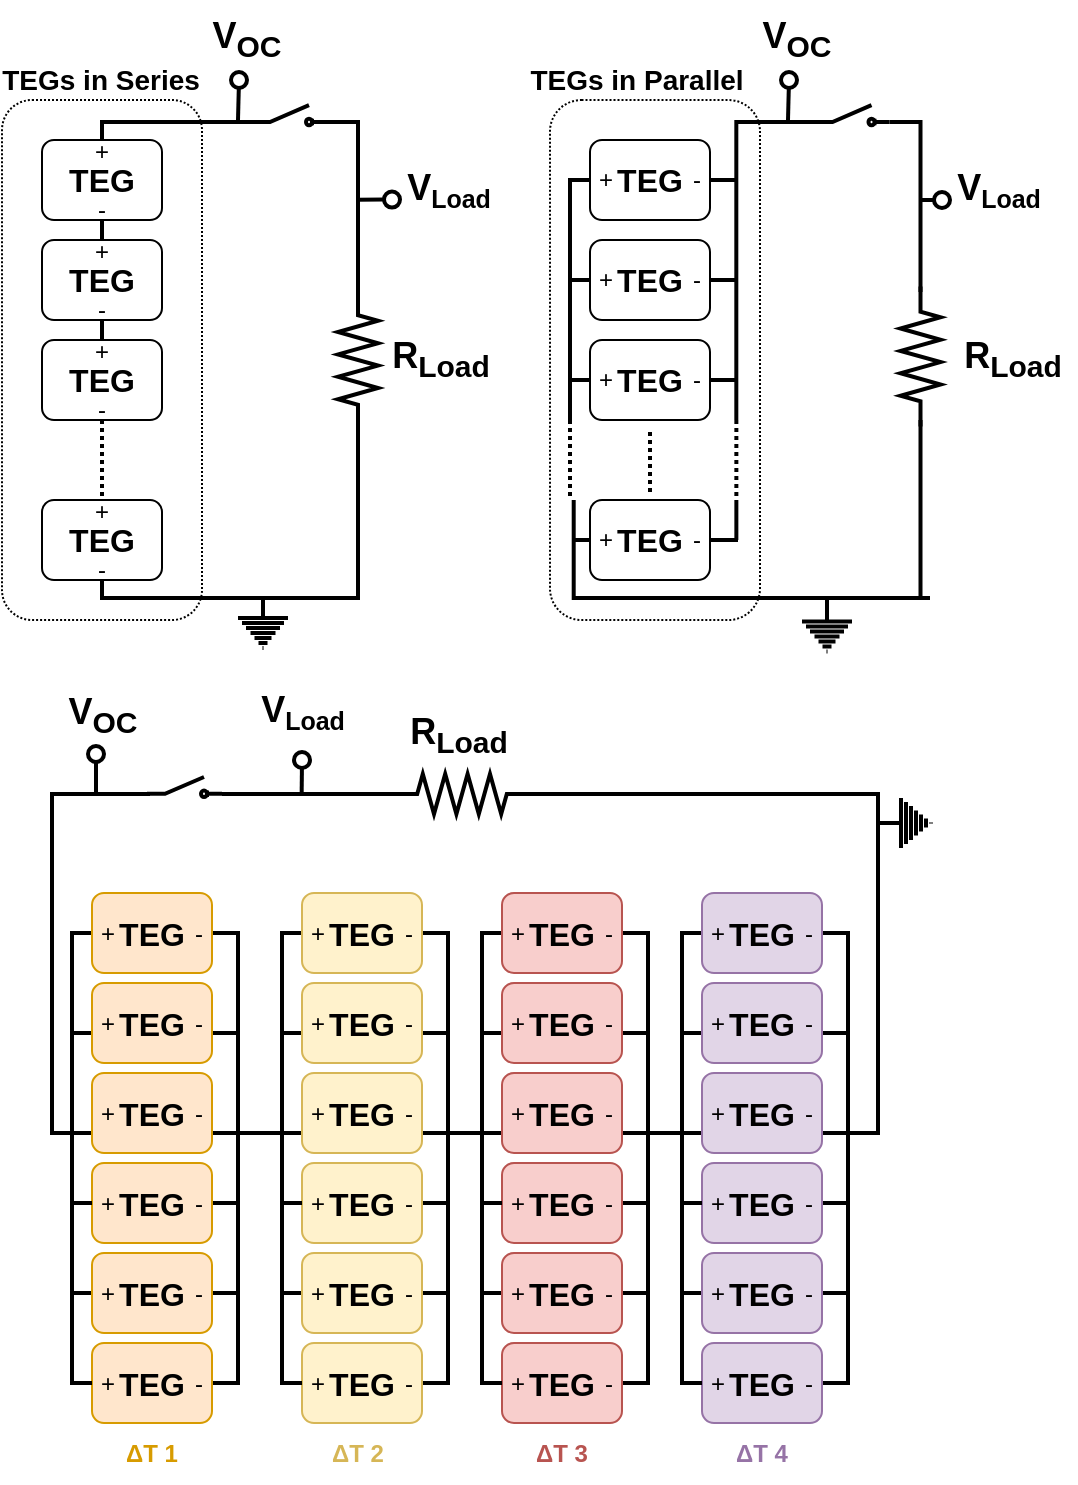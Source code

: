 <mxfile version="24.8.6">
  <diagram name="Página-1" id="CXSZ_4yX-iURxPMPHK5h">
    <mxGraphModel dx="819" dy="426" grid="1" gridSize="10" guides="1" tooltips="1" connect="1" arrows="1" fold="1" page="1" pageScale="1" pageWidth="827" pageHeight="1169" math="0" shadow="0">
      <root>
        <mxCell id="0" />
        <mxCell id="1" parent="0" />
        <mxCell id="irj82ddTTEciqD4pm7NS-3" value="" style="group" vertex="1" connectable="0" parent="1">
          <mxGeometry x="60" y="90" width="60" height="50" as="geometry" />
        </mxCell>
        <mxCell id="irj82ddTTEciqD4pm7NS-1" value="TEG" style="rounded=1;whiteSpace=wrap;html=1;fontStyle=1;fontSize=16;" vertex="1" parent="irj82ddTTEciqD4pm7NS-3">
          <mxGeometry width="60" height="40" as="geometry" />
        </mxCell>
        <mxCell id="irj82ddTTEciqD4pm7NS-2" value="+&lt;div&gt;&lt;br&gt;&lt;/div&gt;&lt;div&gt;-&lt;/div&gt;" style="text;html=1;align=center;verticalAlign=middle;whiteSpace=wrap;rounded=0;" vertex="1" parent="irj82ddTTEciqD4pm7NS-3">
          <mxGeometry y="5" width="60" height="30" as="geometry" />
        </mxCell>
        <mxCell id="irj82ddTTEciqD4pm7NS-16" value="" style="line;strokeWidth=2;direction=south;html=1;" vertex="1" parent="irj82ddTTEciqD4pm7NS-3">
          <mxGeometry x="25" y="40" width="10" height="10" as="geometry" />
        </mxCell>
        <mxCell id="irj82ddTTEciqD4pm7NS-4" value="" style="group" vertex="1" connectable="0" parent="1">
          <mxGeometry x="60" y="140" width="60" height="40" as="geometry" />
        </mxCell>
        <mxCell id="irj82ddTTEciqD4pm7NS-5" value="TEG" style="rounded=1;whiteSpace=wrap;html=1;fontStyle=1;fontSize=16;" vertex="1" parent="irj82ddTTEciqD4pm7NS-4">
          <mxGeometry width="60" height="40" as="geometry" />
        </mxCell>
        <mxCell id="irj82ddTTEciqD4pm7NS-6" value="+&lt;div&gt;&lt;br&gt;&lt;/div&gt;&lt;div&gt;-&lt;/div&gt;" style="text;html=1;align=center;verticalAlign=middle;whiteSpace=wrap;rounded=0;" vertex="1" parent="irj82ddTTEciqD4pm7NS-4">
          <mxGeometry y="5" width="60" height="30" as="geometry" />
        </mxCell>
        <mxCell id="irj82ddTTEciqD4pm7NS-7" value="" style="group" vertex="1" connectable="0" parent="1">
          <mxGeometry x="60" y="190" width="60" height="40" as="geometry" />
        </mxCell>
        <mxCell id="irj82ddTTEciqD4pm7NS-8" value="TEG" style="rounded=1;whiteSpace=wrap;html=1;fontStyle=1;fontSize=16;" vertex="1" parent="irj82ddTTEciqD4pm7NS-7">
          <mxGeometry width="60" height="40" as="geometry" />
        </mxCell>
        <mxCell id="irj82ddTTEciqD4pm7NS-9" value="+&lt;div&gt;&lt;br&gt;&lt;/div&gt;&lt;div&gt;-&lt;/div&gt;" style="text;html=1;align=center;verticalAlign=middle;whiteSpace=wrap;rounded=0;" vertex="1" parent="irj82ddTTEciqD4pm7NS-7">
          <mxGeometry y="5" width="60" height="30" as="geometry" />
        </mxCell>
        <mxCell id="irj82ddTTEciqD4pm7NS-20" value="" style="rounded=1;whiteSpace=wrap;html=1;dashed=1;dashPattern=1 1;fillColor=none;" vertex="1" parent="1">
          <mxGeometry x="40" y="70" width="100" height="260" as="geometry" />
        </mxCell>
        <mxCell id="irj82ddTTEciqD4pm7NS-10" value="" style="line;strokeWidth=2;direction=south;html=1;dashed=1;dashPattern=1 1;" vertex="1" parent="1">
          <mxGeometry x="85" y="230" width="10" height="40" as="geometry" />
        </mxCell>
        <mxCell id="irj82ddTTEciqD4pm7NS-11" value="" style="group" vertex="1" connectable="0" parent="1">
          <mxGeometry x="60" y="270" width="60" height="40" as="geometry" />
        </mxCell>
        <mxCell id="irj82ddTTEciqD4pm7NS-12" value="TEG" style="rounded=1;whiteSpace=wrap;html=1;fontStyle=1;fontSize=16;" vertex="1" parent="irj82ddTTEciqD4pm7NS-11">
          <mxGeometry width="60" height="40" as="geometry" />
        </mxCell>
        <mxCell id="irj82ddTTEciqD4pm7NS-13" value="+&lt;div&gt;&lt;br&gt;&lt;/div&gt;&lt;div&gt;-&lt;/div&gt;" style="text;html=1;align=center;verticalAlign=middle;whiteSpace=wrap;rounded=0;" vertex="1" parent="irj82ddTTEciqD4pm7NS-11">
          <mxGeometry y="5" width="60" height="30" as="geometry" />
        </mxCell>
        <mxCell id="irj82ddTTEciqD4pm7NS-14" value="" style="line;strokeWidth=2;direction=south;html=1;" vertex="1" parent="1">
          <mxGeometry x="85" y="310" width="10" height="10" as="geometry" />
        </mxCell>
        <mxCell id="irj82ddTTEciqD4pm7NS-15" value="" style="line;strokeWidth=2;direction=south;html=1;" vertex="1" parent="1">
          <mxGeometry x="85" y="80" width="10" height="10" as="geometry" />
        </mxCell>
        <mxCell id="irj82ddTTEciqD4pm7NS-17" value="" style="line;strokeWidth=2;direction=south;html=1;" vertex="1" parent="1">
          <mxGeometry x="85" y="180" width="10" height="10" as="geometry" />
        </mxCell>
        <mxCell id="irj82ddTTEciqD4pm7NS-18" value="" style="line;strokeWidth=2;html=1;" vertex="1" parent="1">
          <mxGeometry x="90" y="314" width="129" height="10" as="geometry" />
        </mxCell>
        <mxCell id="irj82ddTTEciqD4pm7NS-19" value="" style="line;strokeWidth=2;html=1;" vertex="1" parent="1">
          <mxGeometry x="90" y="76" width="80" height="10" as="geometry" />
        </mxCell>
        <mxCell id="irj82ddTTEciqD4pm7NS-217" value="" style="line;strokeWidth=2;html=1;" vertex="1" parent="1">
          <mxGeometry x="156" y="581.5" width="24" height="10" as="geometry" />
        </mxCell>
        <mxCell id="irj82ddTTEciqD4pm7NS-218" value="" style="line;strokeWidth=2;html=1;" vertex="1" parent="1">
          <mxGeometry x="256" y="581.5" width="24" height="10" as="geometry" />
        </mxCell>
        <mxCell id="irj82ddTTEciqD4pm7NS-221" value="" style="line;strokeWidth=2;direction=south;html=1;" vertex="1" parent="1">
          <mxGeometry x="60" y="417" width="10" height="170" as="geometry" />
        </mxCell>
        <mxCell id="irj82ddTTEciqD4pm7NS-222" value="" style="line;strokeWidth=2;direction=south;html=1;" vertex="1" parent="1">
          <mxGeometry x="473" y="416" width="10" height="170" as="geometry" />
        </mxCell>
        <mxCell id="irj82ddTTEciqD4pm7NS-224" value="" style="line;strokeWidth=2;html=1;" vertex="1" parent="1">
          <mxGeometry x="64" y="581.5" width="18" height="10" as="geometry" />
        </mxCell>
        <mxCell id="irj82ddTTEciqD4pm7NS-81" value="" style="line;strokeWidth=2;direction=south;html=1;" vertex="1" parent="1">
          <mxGeometry x="70" y="486.5" width="10" height="225" as="geometry" />
        </mxCell>
        <mxCell id="irj82ddTTEciqD4pm7NS-86" value="" style="line;strokeWidth=2;html=1;" vertex="1" parent="1">
          <mxGeometry x="145" y="581.5" width="14" height="10" as="geometry" />
        </mxCell>
        <mxCell id="irj82ddTTEciqD4pm7NS-87" value="" style="line;strokeWidth=2;html=1;" vertex="1" parent="1">
          <mxGeometry x="145" y="481.5" width="14" height="10" as="geometry" />
        </mxCell>
        <mxCell id="irj82ddTTEciqD4pm7NS-88" value="" style="line;strokeWidth=2;html=1;" vertex="1" parent="1">
          <mxGeometry x="145" y="531.5" width="14" height="10" as="geometry" />
        </mxCell>
        <mxCell id="irj82ddTTEciqD4pm7NS-89" value="" style="line;strokeWidth=2;html=1;" vertex="1" parent="1">
          <mxGeometry x="74" y="481.5" width="11" height="10" as="geometry" />
        </mxCell>
        <mxCell id="irj82ddTTEciqD4pm7NS-90" value="" style="line;strokeWidth=2;html=1;" vertex="1" parent="1">
          <mxGeometry x="74" y="531.5" width="11" height="10" as="geometry" />
        </mxCell>
        <mxCell id="irj82ddTTEciqD4pm7NS-91" value="" style="line;strokeWidth=2;html=1;" vertex="1" parent="1">
          <mxGeometry x="74" y="581.5" width="11" height="10" as="geometry" />
        </mxCell>
        <mxCell id="irj82ddTTEciqD4pm7NS-97" value="" style="line;strokeWidth=2;html=1;" vertex="1" parent="1">
          <mxGeometry x="145" y="616.5" width="14" height="10" as="geometry" />
        </mxCell>
        <mxCell id="irj82ddTTEciqD4pm7NS-103" value="" style="line;strokeWidth=2;html=1;" vertex="1" parent="1">
          <mxGeometry x="145" y="661.5" width="14" height="10" as="geometry" />
        </mxCell>
        <mxCell id="irj82ddTTEciqD4pm7NS-104" value="" style="line;strokeWidth=2;html=1;" vertex="1" parent="1">
          <mxGeometry x="74" y="661.5" width="11" height="10" as="geometry" />
        </mxCell>
        <mxCell id="irj82ddTTEciqD4pm7NS-108" value="" style="line;strokeWidth=2;html=1;" vertex="1" parent="1">
          <mxGeometry x="145" y="706.5" width="14" height="10" as="geometry" />
        </mxCell>
        <mxCell id="irj82ddTTEciqD4pm7NS-110" value="" style="line;strokeWidth=2;direction=south;html=1;" vertex="1" parent="1">
          <mxGeometry x="153" y="486.5" width="10" height="225" as="geometry" />
        </mxCell>
        <mxCell id="irj82ddTTEciqD4pm7NS-79" value="TEG" style="rounded=1;whiteSpace=wrap;html=1;fontStyle=1;fontSize=16;fillColor=#ffe6cc;strokeColor=#d79b00;" vertex="1" parent="1">
          <mxGeometry x="85" y="466.5" width="60" height="40" as="geometry" />
        </mxCell>
        <mxCell id="irj82ddTTEciqD4pm7NS-80" value="+&amp;nbsp; &amp;nbsp; &amp;nbsp; &amp;nbsp; &amp;nbsp; &amp;nbsp; -" style="text;html=1;align=center;verticalAlign=middle;whiteSpace=wrap;rounded=0;fillColor=none;strokeColor=none;" vertex="1" parent="1">
          <mxGeometry x="85" y="471.5" width="60" height="30" as="geometry" />
        </mxCell>
        <mxCell id="irj82ddTTEciqD4pm7NS-64" value="TEG" style="rounded=1;whiteSpace=wrap;html=1;fontStyle=1;fontSize=16;fillColor=#ffe6cc;strokeColor=#d79b00;" vertex="1" parent="1">
          <mxGeometry x="85" y="511.5" width="60" height="40" as="geometry" />
        </mxCell>
        <mxCell id="irj82ddTTEciqD4pm7NS-65" value="+&amp;nbsp; &amp;nbsp; &amp;nbsp; &amp;nbsp; &amp;nbsp; &amp;nbsp; -" style="text;html=1;align=center;verticalAlign=middle;whiteSpace=wrap;rounded=0;fillColor=none;strokeColor=none;" vertex="1" parent="1">
          <mxGeometry x="85" y="516.5" width="60" height="30" as="geometry" />
        </mxCell>
        <mxCell id="irj82ddTTEciqD4pm7NS-67" value="TEG" style="rounded=1;whiteSpace=wrap;html=1;fontStyle=1;fontSize=16;fillColor=#ffe6cc;strokeColor=#d79b00;" vertex="1" parent="1">
          <mxGeometry x="85" y="556.5" width="60" height="40" as="geometry" />
        </mxCell>
        <mxCell id="irj82ddTTEciqD4pm7NS-68" value="+&amp;nbsp; &amp;nbsp; &amp;nbsp; &amp;nbsp; &amp;nbsp; &amp;nbsp; -" style="text;html=1;align=center;verticalAlign=middle;whiteSpace=wrap;rounded=0;fillColor=none;strokeColor=none;" vertex="1" parent="1">
          <mxGeometry x="85" y="561.5" width="60" height="30" as="geometry" />
        </mxCell>
        <mxCell id="irj82ddTTEciqD4pm7NS-106" value="TEG" style="rounded=1;whiteSpace=wrap;html=1;fontStyle=1;fontSize=16;fillColor=#ffe6cc;strokeColor=#d79b00;" vertex="1" parent="1">
          <mxGeometry x="85" y="646.5" width="60" height="40" as="geometry" />
        </mxCell>
        <mxCell id="irj82ddTTEciqD4pm7NS-107" value="+&amp;nbsp; &amp;nbsp; &amp;nbsp; &amp;nbsp; &amp;nbsp; &amp;nbsp; -" style="text;html=1;align=center;verticalAlign=middle;whiteSpace=wrap;rounded=0;fillColor=none;strokeColor=none;" vertex="1" parent="1">
          <mxGeometry x="85" y="651.5" width="60" height="30" as="geometry" />
        </mxCell>
        <mxCell id="irj82ddTTEciqD4pm7NS-99" value="" style="group;fillColor=none;strokeColor=none;container=0;" vertex="1" connectable="0" parent="1">
          <mxGeometry x="85" y="691.5" width="60" height="40" as="geometry" />
        </mxCell>
        <mxCell id="irj82ddTTEciqD4pm7NS-71" value="TEG" style="rounded=1;whiteSpace=wrap;html=1;fontStyle=1;fontSize=16;fillColor=#ffe6cc;strokeColor=#d79b00;" vertex="1" parent="1">
          <mxGeometry x="85" y="601.5" width="60" height="40" as="geometry" />
        </mxCell>
        <mxCell id="irj82ddTTEciqD4pm7NS-72" value="+&amp;nbsp; &amp;nbsp; &amp;nbsp; &amp;nbsp; &amp;nbsp; &amp;nbsp; -" style="text;html=1;align=center;verticalAlign=middle;whiteSpace=wrap;rounded=0;fillColor=none;strokeColor=none;" vertex="1" parent="1">
          <mxGeometry x="85" y="606.5" width="60" height="30" as="geometry" />
        </mxCell>
        <mxCell id="irj82ddTTEciqD4pm7NS-96" value="" style="line;strokeWidth=2;html=1;" vertex="1" parent="1">
          <mxGeometry x="74" y="616.5" width="11" height="10" as="geometry" />
        </mxCell>
        <mxCell id="irj82ddTTEciqD4pm7NS-100" value="TEG" style="rounded=1;whiteSpace=wrap;html=1;fontStyle=1;fontSize=16;fillColor=#ffe6cc;strokeColor=#d79b00;" vertex="1" parent="1">
          <mxGeometry x="85" y="691.5" width="60" height="40" as="geometry" />
        </mxCell>
        <mxCell id="irj82ddTTEciqD4pm7NS-101" value="+&amp;nbsp; &amp;nbsp; &amp;nbsp; &amp;nbsp; &amp;nbsp; &amp;nbsp; -" style="text;html=1;align=center;verticalAlign=middle;whiteSpace=wrap;rounded=0;fillColor=none;strokeColor=none;" vertex="1" parent="1">
          <mxGeometry x="85" y="696.5" width="60" height="30" as="geometry" />
        </mxCell>
        <mxCell id="irj82ddTTEciqD4pm7NS-102" value="" style="line;strokeWidth=2;html=1;" vertex="1" parent="1">
          <mxGeometry x="74" y="706.5" width="11" height="10" as="geometry" />
        </mxCell>
        <mxCell id="irj82ddTTEciqD4pm7NS-121" value="" style="line;strokeWidth=2;direction=south;html=1;container=0;" vertex="1" parent="1">
          <mxGeometry x="175" y="486.5" width="10" height="225" as="geometry" />
        </mxCell>
        <mxCell id="irj82ddTTEciqD4pm7NS-122" value="" style="line;strokeWidth=2;html=1;container=0;" vertex="1" parent="1">
          <mxGeometry x="250" y="581.5" width="14" height="10" as="geometry" />
        </mxCell>
        <mxCell id="irj82ddTTEciqD4pm7NS-123" value="" style="line;strokeWidth=2;html=1;container=0;" vertex="1" parent="1">
          <mxGeometry x="250" y="481.5" width="14" height="10" as="geometry" />
        </mxCell>
        <mxCell id="irj82ddTTEciqD4pm7NS-124" value="" style="line;strokeWidth=2;html=1;container=0;" vertex="1" parent="1">
          <mxGeometry x="250" y="531.5" width="14" height="10" as="geometry" />
        </mxCell>
        <mxCell id="irj82ddTTEciqD4pm7NS-125" value="" style="line;strokeWidth=2;html=1;container=0;" vertex="1" parent="1">
          <mxGeometry x="179" y="481.5" width="11" height="10" as="geometry" />
        </mxCell>
        <mxCell id="irj82ddTTEciqD4pm7NS-126" value="" style="line;strokeWidth=2;html=1;container=0;" vertex="1" parent="1">
          <mxGeometry x="179" y="531.5" width="11" height="10" as="geometry" />
        </mxCell>
        <mxCell id="irj82ddTTEciqD4pm7NS-127" value="" style="line;strokeWidth=2;html=1;container=0;" vertex="1" parent="1">
          <mxGeometry x="179" y="581.5" width="11" height="10" as="geometry" />
        </mxCell>
        <mxCell id="irj82ddTTEciqD4pm7NS-134" value="" style="line;strokeWidth=2;html=1;container=0;" vertex="1" parent="1">
          <mxGeometry x="250" y="616.5" width="14" height="10" as="geometry" />
        </mxCell>
        <mxCell id="irj82ddTTEciqD4pm7NS-140" value="" style="line;strokeWidth=2;html=1;container=0;" vertex="1" parent="1">
          <mxGeometry x="250" y="661.5" width="14" height="10" as="geometry" />
        </mxCell>
        <mxCell id="irj82ddTTEciqD4pm7NS-141" value="" style="line;strokeWidth=2;html=1;container=0;" vertex="1" parent="1">
          <mxGeometry x="179" y="661.5" width="11" height="10" as="geometry" />
        </mxCell>
        <mxCell id="irj82ddTTEciqD4pm7NS-145" value="" style="line;strokeWidth=2;html=1;container=0;" vertex="1" parent="1">
          <mxGeometry x="250" y="706.5" width="14" height="10" as="geometry" />
        </mxCell>
        <mxCell id="irj82ddTTEciqD4pm7NS-146" value="" style="line;strokeWidth=2;direction=south;html=1;container=0;" vertex="1" parent="1">
          <mxGeometry x="258" y="486.5" width="10" height="225" as="geometry" />
        </mxCell>
        <mxCell id="irj82ddTTEciqD4pm7NS-114" value="TEG" style="rounded=1;whiteSpace=wrap;html=1;fontStyle=1;fontSize=16;container=0;fillColor=#fff2cc;strokeColor=#d6b656;" vertex="1" parent="1">
          <mxGeometry x="190" y="511.5" width="60" height="40" as="geometry" />
        </mxCell>
        <mxCell id="irj82ddTTEciqD4pm7NS-115" value="+&amp;nbsp; &amp;nbsp; &amp;nbsp; &amp;nbsp; &amp;nbsp; &amp;nbsp; -" style="text;html=1;align=center;verticalAlign=middle;whiteSpace=wrap;rounded=0;container=0;fillColor=none;strokeColor=none;" vertex="1" parent="1">
          <mxGeometry x="190" y="516.5" width="60" height="30" as="geometry" />
        </mxCell>
        <mxCell id="irj82ddTTEciqD4pm7NS-118" value="TEG" style="rounded=1;whiteSpace=wrap;html=1;fontStyle=1;fontSize=16;container=0;fillColor=#fff2cc;strokeColor=#d6b656;" vertex="1" parent="1">
          <mxGeometry x="190" y="601.5" width="60" height="40" as="geometry" />
        </mxCell>
        <mxCell id="irj82ddTTEciqD4pm7NS-119" value="+&amp;nbsp; &amp;nbsp; &amp;nbsp; &amp;nbsp; &amp;nbsp; &amp;nbsp; -" style="text;html=1;align=center;verticalAlign=middle;whiteSpace=wrap;rounded=0;container=0;fillColor=none;strokeColor=none;" vertex="1" parent="1">
          <mxGeometry x="190" y="606.5" width="60" height="30" as="geometry" />
        </mxCell>
        <mxCell id="irj82ddTTEciqD4pm7NS-120" value="" style="line;strokeWidth=2;html=1;container=0;" vertex="1" parent="1">
          <mxGeometry x="179" y="616.5" width="11" height="10" as="geometry" />
        </mxCell>
        <mxCell id="irj82ddTTEciqD4pm7NS-129" value="TEG" style="rounded=1;whiteSpace=wrap;html=1;fontStyle=1;fontSize=16;container=0;fillColor=#fff2cc;strokeColor=#d6b656;" vertex="1" parent="1">
          <mxGeometry x="190" y="556.5" width="60" height="40" as="geometry" />
        </mxCell>
        <mxCell id="irj82ddTTEciqD4pm7NS-130" value="+&amp;nbsp; &amp;nbsp; &amp;nbsp; &amp;nbsp; &amp;nbsp; &amp;nbsp; -" style="text;html=1;align=center;verticalAlign=middle;whiteSpace=wrap;rounded=0;container=0;fillColor=none;strokeColor=none;" vertex="1" parent="1">
          <mxGeometry x="190" y="561.5" width="60" height="30" as="geometry" />
        </mxCell>
        <mxCell id="irj82ddTTEciqD4pm7NS-132" value="TEG" style="rounded=1;whiteSpace=wrap;html=1;fontStyle=1;fontSize=16;container=0;fillColor=#fff2cc;strokeColor=#d6b656;" vertex="1" parent="1">
          <mxGeometry x="190" y="466.5" width="60" height="40" as="geometry" />
        </mxCell>
        <mxCell id="irj82ddTTEciqD4pm7NS-133" value="+&amp;nbsp; &amp;nbsp; &amp;nbsp; &amp;nbsp; &amp;nbsp; &amp;nbsp; -" style="text;html=1;align=center;verticalAlign=middle;whiteSpace=wrap;rounded=0;container=0;fillColor=none;strokeColor=none;" vertex="1" parent="1">
          <mxGeometry x="190" y="471.5" width="60" height="30" as="geometry" />
        </mxCell>
        <mxCell id="irj82ddTTEciqD4pm7NS-137" value="TEG" style="rounded=1;whiteSpace=wrap;html=1;fontStyle=1;fontSize=16;container=0;fillColor=#fff2cc;strokeColor=#d6b656;" vertex="1" parent="1">
          <mxGeometry x="190" y="691.5" width="60" height="40" as="geometry" />
        </mxCell>
        <mxCell id="irj82ddTTEciqD4pm7NS-138" value="+&amp;nbsp; &amp;nbsp; &amp;nbsp; &amp;nbsp; &amp;nbsp; &amp;nbsp; -" style="text;html=1;align=center;verticalAlign=middle;whiteSpace=wrap;rounded=0;container=0;fillColor=none;strokeColor=none;" vertex="1" parent="1">
          <mxGeometry x="190" y="696.5" width="60" height="30" as="geometry" />
        </mxCell>
        <mxCell id="irj82ddTTEciqD4pm7NS-139" value="" style="line;strokeWidth=2;html=1;container=0;" vertex="1" parent="1">
          <mxGeometry x="179" y="706.5" width="11" height="10" as="geometry" />
        </mxCell>
        <mxCell id="irj82ddTTEciqD4pm7NS-143" value="TEG" style="rounded=1;whiteSpace=wrap;html=1;fontStyle=1;fontSize=16;container=0;fillColor=#fff2cc;strokeColor=#d6b656;" vertex="1" parent="1">
          <mxGeometry x="190" y="646.5" width="60" height="40" as="geometry" />
        </mxCell>
        <mxCell id="irj82ddTTEciqD4pm7NS-144" value="+&amp;nbsp; &amp;nbsp; &amp;nbsp; &amp;nbsp; &amp;nbsp; &amp;nbsp; -" style="text;html=1;align=center;verticalAlign=middle;whiteSpace=wrap;rounded=0;container=0;fillColor=none;strokeColor=none;" vertex="1" parent="1">
          <mxGeometry x="190" y="651.5" width="60" height="30" as="geometry" />
        </mxCell>
        <mxCell id="irj82ddTTEciqD4pm7NS-156" value="" style="line;strokeWidth=2;direction=south;html=1;container=0;" vertex="1" parent="1">
          <mxGeometry x="275" y="486.5" width="10" height="225" as="geometry" />
        </mxCell>
        <mxCell id="irj82ddTTEciqD4pm7NS-157" value="" style="line;strokeWidth=2;html=1;container=0;" vertex="1" parent="1">
          <mxGeometry x="350" y="581.5" width="14" height="10" as="geometry" />
        </mxCell>
        <mxCell id="irj82ddTTEciqD4pm7NS-158" value="" style="line;strokeWidth=2;html=1;container=0;" vertex="1" parent="1">
          <mxGeometry x="350" y="481.5" width="14" height="10" as="geometry" />
        </mxCell>
        <mxCell id="irj82ddTTEciqD4pm7NS-159" value="" style="line;strokeWidth=2;html=1;container=0;" vertex="1" parent="1">
          <mxGeometry x="350" y="531.5" width="14" height="10" as="geometry" />
        </mxCell>
        <mxCell id="irj82ddTTEciqD4pm7NS-160" value="" style="line;strokeWidth=2;html=1;container=0;" vertex="1" parent="1">
          <mxGeometry x="279" y="481.5" width="11" height="10" as="geometry" />
        </mxCell>
        <mxCell id="irj82ddTTEciqD4pm7NS-161" value="" style="line;strokeWidth=2;html=1;container=0;" vertex="1" parent="1">
          <mxGeometry x="279" y="531.5" width="11" height="10" as="geometry" />
        </mxCell>
        <mxCell id="irj82ddTTEciqD4pm7NS-162" value="" style="line;strokeWidth=2;html=1;container=0;" vertex="1" parent="1">
          <mxGeometry x="279" y="581.5" width="11" height="10" as="geometry" />
        </mxCell>
        <mxCell id="irj82ddTTEciqD4pm7NS-169" value="" style="line;strokeWidth=2;html=1;container=0;" vertex="1" parent="1">
          <mxGeometry x="350" y="616.5" width="14" height="10" as="geometry" />
        </mxCell>
        <mxCell id="irj82ddTTEciqD4pm7NS-175" value="" style="line;strokeWidth=2;html=1;container=0;" vertex="1" parent="1">
          <mxGeometry x="350" y="661.5" width="14" height="10" as="geometry" />
        </mxCell>
        <mxCell id="irj82ddTTEciqD4pm7NS-176" value="" style="line;strokeWidth=2;html=1;container=0;" vertex="1" parent="1">
          <mxGeometry x="279" y="661.5" width="11" height="10" as="geometry" />
        </mxCell>
        <mxCell id="irj82ddTTEciqD4pm7NS-180" value="" style="line;strokeWidth=2;html=1;container=0;" vertex="1" parent="1">
          <mxGeometry x="350" y="706.5" width="14" height="10" as="geometry" />
        </mxCell>
        <mxCell id="irj82ddTTEciqD4pm7NS-181" value="" style="line;strokeWidth=2;direction=south;html=1;container=0;" vertex="1" parent="1">
          <mxGeometry x="358" y="486.5" width="10" height="225" as="geometry" />
        </mxCell>
        <mxCell id="irj82ddTTEciqD4pm7NS-149" value="TEG" style="rounded=1;whiteSpace=wrap;html=1;fontStyle=1;fontSize=16;container=0;fillColor=#f8cecc;strokeColor=#b85450;" vertex="1" parent="1">
          <mxGeometry x="290" y="511.5" width="60" height="40" as="geometry" />
        </mxCell>
        <mxCell id="irj82ddTTEciqD4pm7NS-150" value="+&amp;nbsp; &amp;nbsp; &amp;nbsp; &amp;nbsp; &amp;nbsp; &amp;nbsp; -" style="text;html=1;align=center;verticalAlign=middle;whiteSpace=wrap;rounded=0;container=0;fillColor=none;strokeColor=none;" vertex="1" parent="1">
          <mxGeometry x="290" y="516.5" width="60" height="30" as="geometry" />
        </mxCell>
        <mxCell id="irj82ddTTEciqD4pm7NS-153" value="TEG" style="rounded=1;whiteSpace=wrap;html=1;fontStyle=1;fontSize=16;container=0;fillColor=#f8cecc;strokeColor=#b85450;" vertex="1" parent="1">
          <mxGeometry x="290" y="601.5" width="60" height="40" as="geometry" />
        </mxCell>
        <mxCell id="irj82ddTTEciqD4pm7NS-154" value="+&amp;nbsp; &amp;nbsp; &amp;nbsp; &amp;nbsp; &amp;nbsp; &amp;nbsp; -" style="text;html=1;align=center;verticalAlign=middle;whiteSpace=wrap;rounded=0;container=0;fillColor=none;strokeColor=none;" vertex="1" parent="1">
          <mxGeometry x="290" y="606.5" width="60" height="30" as="geometry" />
        </mxCell>
        <mxCell id="irj82ddTTEciqD4pm7NS-155" value="" style="line;strokeWidth=2;html=1;container=0;" vertex="1" parent="1">
          <mxGeometry x="279" y="616.5" width="11" height="10" as="geometry" />
        </mxCell>
        <mxCell id="irj82ddTTEciqD4pm7NS-164" value="TEG" style="rounded=1;whiteSpace=wrap;html=1;fontStyle=1;fontSize=16;container=0;fillColor=#f8cecc;strokeColor=#b85450;" vertex="1" parent="1">
          <mxGeometry x="290" y="556.5" width="60" height="40" as="geometry" />
        </mxCell>
        <mxCell id="irj82ddTTEciqD4pm7NS-165" value="+&amp;nbsp; &amp;nbsp; &amp;nbsp; &amp;nbsp; &amp;nbsp; &amp;nbsp; -" style="text;html=1;align=center;verticalAlign=middle;whiteSpace=wrap;rounded=0;container=0;fillColor=none;strokeColor=none;" vertex="1" parent="1">
          <mxGeometry x="290" y="561.5" width="60" height="30" as="geometry" />
        </mxCell>
        <mxCell id="irj82ddTTEciqD4pm7NS-167" value="TEG" style="rounded=1;whiteSpace=wrap;html=1;fontStyle=1;fontSize=16;container=0;fillColor=#f8cecc;strokeColor=#b85450;" vertex="1" parent="1">
          <mxGeometry x="290" y="466.5" width="60" height="40" as="geometry" />
        </mxCell>
        <mxCell id="irj82ddTTEciqD4pm7NS-168" value="+&amp;nbsp; &amp;nbsp; &amp;nbsp; &amp;nbsp; &amp;nbsp; &amp;nbsp; -" style="text;html=1;align=center;verticalAlign=middle;whiteSpace=wrap;rounded=0;container=0;fillColor=none;strokeColor=none;" vertex="1" parent="1">
          <mxGeometry x="290" y="471.5" width="60" height="30" as="geometry" />
        </mxCell>
        <mxCell id="irj82ddTTEciqD4pm7NS-172" value="TEG" style="rounded=1;whiteSpace=wrap;html=1;fontStyle=1;fontSize=16;container=0;fillColor=#f8cecc;strokeColor=#b85450;" vertex="1" parent="1">
          <mxGeometry x="290" y="691.5" width="60" height="40" as="geometry" />
        </mxCell>
        <mxCell id="irj82ddTTEciqD4pm7NS-173" value="+&amp;nbsp; &amp;nbsp; &amp;nbsp; &amp;nbsp; &amp;nbsp; &amp;nbsp; -" style="text;html=1;align=center;verticalAlign=middle;whiteSpace=wrap;rounded=0;container=0;fillColor=none;strokeColor=none;" vertex="1" parent="1">
          <mxGeometry x="290" y="696.5" width="60" height="30" as="geometry" />
        </mxCell>
        <mxCell id="irj82ddTTEciqD4pm7NS-174" value="" style="line;strokeWidth=2;html=1;container=0;" vertex="1" parent="1">
          <mxGeometry x="279" y="706.5" width="11" height="10" as="geometry" />
        </mxCell>
        <mxCell id="irj82ddTTEciqD4pm7NS-178" value="TEG" style="rounded=1;whiteSpace=wrap;html=1;fontStyle=1;fontSize=16;container=0;fillColor=#f8cecc;strokeColor=#b85450;" vertex="1" parent="1">
          <mxGeometry x="290" y="646.5" width="60" height="40" as="geometry" />
        </mxCell>
        <mxCell id="irj82ddTTEciqD4pm7NS-179" value="+&amp;nbsp; &amp;nbsp; &amp;nbsp; &amp;nbsp; &amp;nbsp; &amp;nbsp; -" style="text;html=1;align=center;verticalAlign=middle;whiteSpace=wrap;rounded=0;container=0;fillColor=none;strokeColor=none;" vertex="1" parent="1">
          <mxGeometry x="290" y="651.5" width="60" height="30" as="geometry" />
        </mxCell>
        <mxCell id="irj82ddTTEciqD4pm7NS-191" value="" style="line;strokeWidth=2;direction=south;html=1;container=0;" vertex="1" parent="1">
          <mxGeometry x="375" y="486.5" width="10" height="225" as="geometry" />
        </mxCell>
        <mxCell id="irj82ddTTEciqD4pm7NS-192" value="" style="line;strokeWidth=2;html=1;container=0;" vertex="1" parent="1">
          <mxGeometry x="450" y="581.5" width="14" height="10" as="geometry" />
        </mxCell>
        <mxCell id="irj82ddTTEciqD4pm7NS-193" value="" style="line;strokeWidth=2;html=1;container=0;" vertex="1" parent="1">
          <mxGeometry x="450" y="481.5" width="14" height="10" as="geometry" />
        </mxCell>
        <mxCell id="irj82ddTTEciqD4pm7NS-194" value="" style="line;strokeWidth=2;html=1;container=0;" vertex="1" parent="1">
          <mxGeometry x="450" y="531.5" width="14" height="10" as="geometry" />
        </mxCell>
        <mxCell id="irj82ddTTEciqD4pm7NS-195" value="" style="line;strokeWidth=2;html=1;container=0;" vertex="1" parent="1">
          <mxGeometry x="379" y="481.5" width="11" height="10" as="geometry" />
        </mxCell>
        <mxCell id="irj82ddTTEciqD4pm7NS-196" value="" style="line;strokeWidth=2;html=1;container=0;" vertex="1" parent="1">
          <mxGeometry x="379" y="531.5" width="11" height="10" as="geometry" />
        </mxCell>
        <mxCell id="irj82ddTTEciqD4pm7NS-197" value="" style="line;strokeWidth=2;html=1;container=0;" vertex="1" parent="1">
          <mxGeometry x="379" y="581.5" width="11" height="10" as="geometry" />
        </mxCell>
        <mxCell id="irj82ddTTEciqD4pm7NS-204" value="" style="line;strokeWidth=2;html=1;container=0;" vertex="1" parent="1">
          <mxGeometry x="450" y="616.5" width="14" height="10" as="geometry" />
        </mxCell>
        <mxCell id="irj82ddTTEciqD4pm7NS-210" value="" style="line;strokeWidth=2;html=1;container=0;" vertex="1" parent="1">
          <mxGeometry x="450" y="661.5" width="14" height="10" as="geometry" />
        </mxCell>
        <mxCell id="irj82ddTTEciqD4pm7NS-211" value="" style="line;strokeWidth=2;html=1;container=0;" vertex="1" parent="1">
          <mxGeometry x="379" y="661.5" width="11" height="10" as="geometry" />
        </mxCell>
        <mxCell id="irj82ddTTEciqD4pm7NS-215" value="" style="line;strokeWidth=2;html=1;container=0;" vertex="1" parent="1">
          <mxGeometry x="450" y="706.5" width="14" height="10" as="geometry" />
        </mxCell>
        <mxCell id="irj82ddTTEciqD4pm7NS-216" value="" style="line;strokeWidth=2;direction=south;html=1;container=0;" vertex="1" parent="1">
          <mxGeometry x="458" y="486.5" width="10" height="225" as="geometry" />
        </mxCell>
        <mxCell id="irj82ddTTEciqD4pm7NS-219" value="" style="line;strokeWidth=2;html=1;" vertex="1" parent="1">
          <mxGeometry x="361" y="581.5" width="24" height="10" as="geometry" />
        </mxCell>
        <mxCell id="irj82ddTTEciqD4pm7NS-223" value="" style="line;strokeWidth=2;html=1;" vertex="1" parent="1">
          <mxGeometry x="455" y="581.5" width="24" height="10" as="geometry" />
        </mxCell>
        <mxCell id="irj82ddTTEciqD4pm7NS-184" value="TEG" style="rounded=1;whiteSpace=wrap;html=1;fontStyle=1;fontSize=16;container=0;fillColor=#e1d5e7;strokeColor=#9673a6;" vertex="1" parent="1">
          <mxGeometry x="390" y="511.5" width="60" height="40" as="geometry" />
        </mxCell>
        <mxCell id="irj82ddTTEciqD4pm7NS-185" value="+&amp;nbsp; &amp;nbsp; &amp;nbsp; &amp;nbsp; &amp;nbsp; &amp;nbsp; -" style="text;html=1;align=center;verticalAlign=middle;whiteSpace=wrap;rounded=0;container=0;fillColor=none;strokeColor=none;" vertex="1" parent="1">
          <mxGeometry x="390" y="516.5" width="60" height="30" as="geometry" />
        </mxCell>
        <mxCell id="irj82ddTTEciqD4pm7NS-188" value="TEG" style="rounded=1;whiteSpace=wrap;html=1;fontStyle=1;fontSize=16;container=0;fillColor=#e1d5e7;strokeColor=#9673a6;" vertex="1" parent="1">
          <mxGeometry x="390" y="601.5" width="60" height="40" as="geometry" />
        </mxCell>
        <mxCell id="irj82ddTTEciqD4pm7NS-189" value="+&amp;nbsp; &amp;nbsp; &amp;nbsp; &amp;nbsp; &amp;nbsp; &amp;nbsp; -" style="text;html=1;align=center;verticalAlign=middle;whiteSpace=wrap;rounded=0;container=0;fillColor=none;strokeColor=none;" vertex="1" parent="1">
          <mxGeometry x="390" y="606.5" width="60" height="30" as="geometry" />
        </mxCell>
        <mxCell id="irj82ddTTEciqD4pm7NS-190" value="" style="line;strokeWidth=2;html=1;container=0;" vertex="1" parent="1">
          <mxGeometry x="379" y="616.5" width="11" height="10" as="geometry" />
        </mxCell>
        <mxCell id="irj82ddTTEciqD4pm7NS-199" value="TEG" style="rounded=1;whiteSpace=wrap;html=1;fontStyle=1;fontSize=16;container=0;fillColor=#e1d5e7;strokeColor=#9673a6;" vertex="1" parent="1">
          <mxGeometry x="390" y="556.5" width="60" height="40" as="geometry" />
        </mxCell>
        <mxCell id="irj82ddTTEciqD4pm7NS-200" value="+&amp;nbsp; &amp;nbsp; &amp;nbsp; &amp;nbsp; &amp;nbsp; &amp;nbsp; -" style="text;html=1;align=center;verticalAlign=middle;whiteSpace=wrap;rounded=0;container=0;fillColor=none;strokeColor=none;" vertex="1" parent="1">
          <mxGeometry x="390" y="561.5" width="60" height="30" as="geometry" />
        </mxCell>
        <mxCell id="irj82ddTTEciqD4pm7NS-202" value="TEG" style="rounded=1;whiteSpace=wrap;html=1;fontStyle=1;fontSize=16;container=0;fillColor=#e1d5e7;strokeColor=#9673a6;" vertex="1" parent="1">
          <mxGeometry x="390" y="466.5" width="60" height="40" as="geometry" />
        </mxCell>
        <mxCell id="irj82ddTTEciqD4pm7NS-203" value="+&amp;nbsp; &amp;nbsp; &amp;nbsp; &amp;nbsp; &amp;nbsp; &amp;nbsp; -" style="text;html=1;align=center;verticalAlign=middle;whiteSpace=wrap;rounded=0;container=0;fillColor=none;strokeColor=none;" vertex="1" parent="1">
          <mxGeometry x="390" y="471.5" width="60" height="30" as="geometry" />
        </mxCell>
        <mxCell id="irj82ddTTEciqD4pm7NS-213" value="TEG" style="rounded=1;whiteSpace=wrap;html=1;fontStyle=1;fontSize=16;container=0;fillColor=#e1d5e7;strokeColor=#9673a6;" vertex="1" parent="1">
          <mxGeometry x="390" y="646.5" width="60" height="40" as="geometry" />
        </mxCell>
        <mxCell id="irj82ddTTEciqD4pm7NS-214" value="+&amp;nbsp; &amp;nbsp; &amp;nbsp; &amp;nbsp; &amp;nbsp; &amp;nbsp; -" style="text;html=1;align=center;verticalAlign=middle;whiteSpace=wrap;rounded=0;container=0;fillColor=none;strokeColor=none;" vertex="1" parent="1">
          <mxGeometry x="390" y="651.5" width="60" height="30" as="geometry" />
        </mxCell>
        <mxCell id="irj82ddTTEciqD4pm7NS-206" value="" style="group;fillColor=none;strokeColor=none;container=0;" vertex="1" connectable="0" parent="1">
          <mxGeometry x="390" y="691.5" width="60" height="40" as="geometry" />
        </mxCell>
        <mxCell id="irj82ddTTEciqD4pm7NS-207" value="TEG" style="rounded=1;whiteSpace=wrap;html=1;fontStyle=1;fontSize=16;fillColor=#e1d5e7;strokeColor=#9673a6;" vertex="1" parent="1">
          <mxGeometry x="390" y="691.5" width="60" height="40" as="geometry" />
        </mxCell>
        <mxCell id="irj82ddTTEciqD4pm7NS-208" value="+&amp;nbsp; &amp;nbsp; &amp;nbsp; &amp;nbsp; &amp;nbsp; &amp;nbsp; -" style="text;html=1;align=center;verticalAlign=middle;whiteSpace=wrap;rounded=0;fillColor=none;strokeColor=none;" vertex="1" parent="1">
          <mxGeometry x="390" y="696.5" width="60" height="30" as="geometry" />
        </mxCell>
        <mxCell id="irj82ddTTEciqD4pm7NS-209" value="" style="line;strokeWidth=2;html=1;container=0;" vertex="1" parent="1">
          <mxGeometry x="379" y="706.5" width="11" height="10" as="geometry" />
        </mxCell>
        <mxCell id="irj82ddTTEciqD4pm7NS-240" value="" style="group" vertex="1" connectable="0" parent="1">
          <mxGeometry x="314" y="70" width="199.75" height="275.75" as="geometry" />
        </mxCell>
        <mxCell id="irj82ddTTEciqD4pm7NS-31" value="" style="rounded=1;whiteSpace=wrap;html=1;dashed=1;dashPattern=1 1;fillColor=none;" vertex="1" parent="irj82ddTTEciqD4pm7NS-240">
          <mxGeometry width="105" height="260" as="geometry" />
        </mxCell>
        <mxCell id="irj82ddTTEciqD4pm7NS-25" value="" style="group" vertex="1" connectable="0" parent="irj82ddTTEciqD4pm7NS-240">
          <mxGeometry x="20" y="70" width="60" height="40" as="geometry" />
        </mxCell>
        <mxCell id="irj82ddTTEciqD4pm7NS-26" value="TEG" style="rounded=1;whiteSpace=wrap;html=1;fontStyle=1;fontSize=16;" vertex="1" parent="irj82ddTTEciqD4pm7NS-25">
          <mxGeometry width="60" height="40" as="geometry" />
        </mxCell>
        <mxCell id="irj82ddTTEciqD4pm7NS-42" value="+&amp;nbsp; &amp;nbsp; &amp;nbsp; &amp;nbsp; &amp;nbsp; &amp;nbsp; -" style="text;html=1;align=center;verticalAlign=middle;whiteSpace=wrap;rounded=0;" vertex="1" parent="irj82ddTTEciqD4pm7NS-25">
          <mxGeometry y="5" width="60" height="30" as="geometry" />
        </mxCell>
        <mxCell id="irj82ddTTEciqD4pm7NS-28" value="" style="group" vertex="1" connectable="0" parent="irj82ddTTEciqD4pm7NS-240">
          <mxGeometry x="20" y="120" width="60" height="90" as="geometry" />
        </mxCell>
        <mxCell id="irj82ddTTEciqD4pm7NS-29" value="TEG" style="rounded=1;whiteSpace=wrap;html=1;fontStyle=1;fontSize=16;" vertex="1" parent="irj82ddTTEciqD4pm7NS-28">
          <mxGeometry width="60" height="40" as="geometry" />
        </mxCell>
        <mxCell id="irj82ddTTEciqD4pm7NS-43" value="+&amp;nbsp; &amp;nbsp; &amp;nbsp; &amp;nbsp; &amp;nbsp; &amp;nbsp; -" style="text;html=1;align=center;verticalAlign=middle;whiteSpace=wrap;rounded=0;" vertex="1" parent="irj82ddTTEciqD4pm7NS-28">
          <mxGeometry y="5" width="60" height="30" as="geometry" />
        </mxCell>
        <mxCell id="irj82ddTTEciqD4pm7NS-32" value="" style="line;strokeWidth=2;direction=south;html=1;dashed=1;dashPattern=1 1;" vertex="1" parent="irj82ddTTEciqD4pm7NS-28">
          <mxGeometry x="25" y="46" width="10" height="30" as="geometry" />
        </mxCell>
        <mxCell id="irj82ddTTEciqD4pm7NS-33" value="" style="group" vertex="1" connectable="0" parent="irj82ddTTEciqD4pm7NS-240">
          <mxGeometry x="20" y="200" width="60" height="40" as="geometry" />
        </mxCell>
        <mxCell id="irj82ddTTEciqD4pm7NS-34" value="TEG" style="rounded=1;whiteSpace=wrap;html=1;fontStyle=1;fontSize=16;" vertex="1" parent="irj82ddTTEciqD4pm7NS-33">
          <mxGeometry width="60" height="40" as="geometry" />
        </mxCell>
        <mxCell id="irj82ddTTEciqD4pm7NS-44" value="+&amp;nbsp; &amp;nbsp; &amp;nbsp; &amp;nbsp; &amp;nbsp; &amp;nbsp; -" style="text;html=1;align=center;verticalAlign=middle;whiteSpace=wrap;rounded=0;" vertex="1" parent="irj82ddTTEciqD4pm7NS-33">
          <mxGeometry y="5" width="60" height="30" as="geometry" />
        </mxCell>
        <mxCell id="irj82ddTTEciqD4pm7NS-45" value="" style="group" vertex="1" connectable="0" parent="irj82ddTTEciqD4pm7NS-240">
          <mxGeometry x="90" y="6" width="60" height="160" as="geometry" />
        </mxCell>
        <mxCell id="irj82ddTTEciqD4pm7NS-37" value="" style="line;strokeWidth=2;direction=south;html=1;" vertex="1" parent="irj82ddTTEciqD4pm7NS-45">
          <mxGeometry y="4" width="6.32" height="150" as="geometry" />
        </mxCell>
        <mxCell id="irj82ddTTEciqD4pm7NS-40" value="" style="line;strokeWidth=2;html=1;" vertex="1" parent="irj82ddTTEciqD4pm7NS-45">
          <mxGeometry x="3.16" width="46.84" height="10" as="geometry" />
        </mxCell>
        <mxCell id="irj82ddTTEciqD4pm7NS-47" value="" style="group" vertex="1" connectable="0" parent="irj82ddTTEciqD4pm7NS-240">
          <mxGeometry x="5" y="240" width="185" height="14" as="geometry" />
        </mxCell>
        <mxCell id="irj82ddTTEciqD4pm7NS-36" value="" style="line;strokeWidth=2;direction=south;html=1;" vertex="1" parent="irj82ddTTEciqD4pm7NS-47">
          <mxGeometry y="-40" width="13.704" height="50" as="geometry" />
        </mxCell>
        <mxCell id="irj82ddTTEciqD4pm7NS-39" value="" style="line;strokeWidth=2;html=1;" vertex="1" parent="irj82ddTTEciqD4pm7NS-47">
          <mxGeometry x="6.852" y="4" width="178.148" height="10" as="geometry" />
        </mxCell>
        <mxCell id="irj82ddTTEciqD4pm7NS-22" value="TEG" style="rounded=1;whiteSpace=wrap;html=1;fontStyle=1;fontSize=16;" vertex="1" parent="irj82ddTTEciqD4pm7NS-240">
          <mxGeometry x="20" y="20" width="60" height="40" as="geometry" />
        </mxCell>
        <mxCell id="irj82ddTTEciqD4pm7NS-23" value="+&amp;nbsp; &amp;nbsp; &amp;nbsp; &amp;nbsp; &amp;nbsp; &amp;nbsp; -" style="text;html=1;align=center;verticalAlign=middle;whiteSpace=wrap;rounded=0;" vertex="1" parent="irj82ddTTEciqD4pm7NS-240">
          <mxGeometry x="20" y="25" width="60" height="30" as="geometry" />
        </mxCell>
        <mxCell id="irj82ddTTEciqD4pm7NS-48" value="" style="line;strokeWidth=2;direction=south;html=1;" vertex="1" parent="irj82ddTTEciqD4pm7NS-240">
          <mxGeometry x="5" y="40" width="10" height="120" as="geometry" />
        </mxCell>
        <mxCell id="irj82ddTTEciqD4pm7NS-49" value="" style="line;strokeWidth=2;direction=south;html=1;dashed=1;dashPattern=1 1;" vertex="1" parent="irj82ddTTEciqD4pm7NS-240">
          <mxGeometry x="5" y="160" width="10" height="40" as="geometry" />
        </mxCell>
        <mxCell id="irj82ddTTEciqD4pm7NS-50" value="" style="line;strokeWidth=2;direction=south;html=1;dashed=1;dashPattern=1 1;" vertex="1" parent="irj82ddTTEciqD4pm7NS-240">
          <mxGeometry x="88.18" y="160" width="10" height="40" as="geometry" />
        </mxCell>
        <mxCell id="irj82ddTTEciqD4pm7NS-51" value="" style="line;strokeWidth=2;direction=south;html=1;" vertex="1" parent="irj82ddTTEciqD4pm7NS-240">
          <mxGeometry x="88.18" y="200" width="10" height="20" as="geometry" />
        </mxCell>
        <mxCell id="irj82ddTTEciqD4pm7NS-54" value="" style="line;strokeWidth=2;html=1;" vertex="1" parent="irj82ddTTEciqD4pm7NS-240">
          <mxGeometry x="80" y="215" width="14" height="10" as="geometry" />
        </mxCell>
        <mxCell id="irj82ddTTEciqD4pm7NS-55" value="" style="line;strokeWidth=2;html=1;" vertex="1" parent="irj82ddTTEciqD4pm7NS-240">
          <mxGeometry x="80" y="135" width="14" height="10" as="geometry" />
        </mxCell>
        <mxCell id="irj82ddTTEciqD4pm7NS-56" value="" style="line;strokeWidth=2;html=1;" vertex="1" parent="irj82ddTTEciqD4pm7NS-240">
          <mxGeometry x="80" y="35" width="14" height="10" as="geometry" />
        </mxCell>
        <mxCell id="irj82ddTTEciqD4pm7NS-57" value="" style="line;strokeWidth=2;html=1;" vertex="1" parent="irj82ddTTEciqD4pm7NS-240">
          <mxGeometry x="80" y="85" width="14" height="10" as="geometry" />
        </mxCell>
        <mxCell id="irj82ddTTEciqD4pm7NS-58" value="" style="line;strokeWidth=2;html=1;" vertex="1" parent="irj82ddTTEciqD4pm7NS-240">
          <mxGeometry x="9" y="35" width="11" height="10" as="geometry" />
        </mxCell>
        <mxCell id="irj82ddTTEciqD4pm7NS-59" value="" style="line;strokeWidth=2;html=1;" vertex="1" parent="irj82ddTTEciqD4pm7NS-240">
          <mxGeometry x="9" y="85" width="11" height="10" as="geometry" />
        </mxCell>
        <mxCell id="irj82ddTTEciqD4pm7NS-60" value="" style="line;strokeWidth=2;html=1;" vertex="1" parent="irj82ddTTEciqD4pm7NS-240">
          <mxGeometry x="9" y="135" width="11" height="10" as="geometry" />
        </mxCell>
        <mxCell id="irj82ddTTEciqD4pm7NS-61" value="" style="line;strokeWidth=2;html=1;" vertex="1" parent="irj82ddTTEciqD4pm7NS-240">
          <mxGeometry x="11" y="215" width="9" height="10" as="geometry" />
        </mxCell>
        <mxCell id="irj82ddTTEciqD4pm7NS-250" value="" style="group" vertex="1" connectable="0" parent="irj82ddTTEciqD4pm7NS-240">
          <mxGeometry x="126" y="2.6" width="69.25" height="273.15" as="geometry" />
        </mxCell>
        <mxCell id="irj82ddTTEciqD4pm7NS-232" value="" style="pointerEvents=1;verticalLabelPosition=bottom;shadow=0;dashed=0;align=center;html=1;verticalAlign=top;shape=mxgraph.electrical.resistors.resistor_2;rotation=-90;strokeWidth=2;" vertex="1" parent="irj82ddTTEciqD4pm7NS-250">
          <mxGeometry x="24.25" y="115.65" width="70" height="20" as="geometry" />
        </mxCell>
        <mxCell id="irj82ddTTEciqD4pm7NS-233" value="" style="html=1;shape=mxgraph.electrical.electro-mechanical.switchDisconnector;aspect=fixed;elSwitchState=off;strokeWidth=2;" vertex="1" parent="irj82ddTTEciqD4pm7NS-250">
          <mxGeometry x="6.25" width="37.5" height="10" as="geometry" />
        </mxCell>
        <mxCell id="irj82ddTTEciqD4pm7NS-234" value="" style="line;strokeWidth=2;direction=south;html=1;" vertex="1" parent="irj82ddTTEciqD4pm7NS-250">
          <mxGeometry x="54.25" y="157.4" width="10" height="90" as="geometry" />
        </mxCell>
        <mxCell id="irj82ddTTEciqD4pm7NS-235" value="" style="line;strokeWidth=2;direction=south;html=1;" vertex="1" parent="irj82ddTTEciqD4pm7NS-250">
          <mxGeometry x="54.25" y="7.4" width="10" height="86" as="geometry" />
        </mxCell>
        <mxCell id="irj82ddTTEciqD4pm7NS-236" value="" style="line;strokeWidth=2;html=1;" vertex="1" parent="irj82ddTTEciqD4pm7NS-250">
          <mxGeometry x="43.75" y="3.4" width="16" height="10" as="geometry" />
        </mxCell>
        <mxCell id="irj82ddTTEciqD4pm7NS-237" value="" style="pointerEvents=1;verticalLabelPosition=bottom;shadow=0;dashed=0;align=center;html=1;verticalAlign=top;shape=mxgraph.electrical.signal_sources.protective_earth;strokeWidth=2;" vertex="1" parent="irj82ddTTEciqD4pm7NS-250">
          <mxGeometry y="253.15" width="25" height="20" as="geometry" />
        </mxCell>
        <mxCell id="irj82ddTTEciqD4pm7NS-238" value="" style="line;strokeWidth=2;html=1;rotation=90;" vertex="1" parent="irj82ddTTEciqD4pm7NS-250">
          <mxGeometry x="6.25" y="247.4" width="12.5" height="10" as="geometry" />
        </mxCell>
        <mxCell id="irj82ddTTEciqD4pm7NS-241" value="R&lt;sub&gt;Load&lt;/sub&gt;" style="text;strokeColor=none;fillColor=none;html=1;fontSize=18;fontStyle=1;verticalAlign=middle;align=center;" vertex="1" parent="1">
          <mxGeometry x="513.75" y="180" width="63" height="40" as="geometry" />
        </mxCell>
        <mxCell id="irj82ddTTEciqD4pm7NS-225" value="" style="pointerEvents=1;verticalLabelPosition=bottom;shadow=0;dashed=0;align=center;html=1;verticalAlign=top;shape=mxgraph.electrical.resistors.resistor_2;rotation=-90;strokeWidth=2;" vertex="1" parent="1">
          <mxGeometry x="183" y="190" width="70" height="20" as="geometry" />
        </mxCell>
        <mxCell id="irj82ddTTEciqD4pm7NS-226" value="" style="html=1;shape=mxgraph.electrical.electro-mechanical.switchDisconnector;aspect=fixed;elSwitchState=off;strokeWidth=2;" vertex="1" parent="1">
          <mxGeometry x="165" y="72.6" width="37.5" height="10" as="geometry" />
        </mxCell>
        <mxCell id="irj82ddTTEciqD4pm7NS-227" value="" style="line;strokeWidth=2;direction=south;html=1;" vertex="1" parent="1">
          <mxGeometry x="213" y="230" width="10" height="90" as="geometry" />
        </mxCell>
        <mxCell id="irj82ddTTEciqD4pm7NS-228" value="" style="line;strokeWidth=2;direction=south;html=1;" vertex="1" parent="1">
          <mxGeometry x="213" y="80" width="10" height="86" as="geometry" />
        </mxCell>
        <mxCell id="irj82ddTTEciqD4pm7NS-229" value="" style="line;strokeWidth=2;html=1;" vertex="1" parent="1">
          <mxGeometry x="202" y="76" width="16" height="10" as="geometry" />
        </mxCell>
        <mxCell id="irj82ddTTEciqD4pm7NS-230" value="" style="pointerEvents=1;verticalLabelPosition=bottom;shadow=0;dashed=0;align=center;html=1;verticalAlign=top;shape=mxgraph.electrical.signal_sources.protective_earth;strokeWidth=2;" vertex="1" parent="1">
          <mxGeometry x="158" y="324" width="25" height="20" as="geometry" />
        </mxCell>
        <mxCell id="irj82ddTTEciqD4pm7NS-231" value="" style="line;strokeWidth=2;html=1;rotation=90;" vertex="1" parent="1">
          <mxGeometry x="164.62" y="319" width="11.75" height="10" as="geometry" />
        </mxCell>
        <mxCell id="irj82ddTTEciqD4pm7NS-239" value="R&lt;sub&gt;Load&lt;/sub&gt;" style="text;strokeColor=none;fillColor=none;html=1;fontSize=18;fontStyle=1;verticalAlign=middle;align=center;" vertex="1" parent="1">
          <mxGeometry x="227" y="180" width="63" height="40" as="geometry" />
        </mxCell>
        <mxCell id="irj82ddTTEciqD4pm7NS-251" value="" style="group" vertex="1" connectable="0" parent="1">
          <mxGeometry x="130" y="20" width="164.5" height="115" as="geometry" />
        </mxCell>
        <mxCell id="irj82ddTTEciqD4pm7NS-248" value="V&lt;span style=&quot;font-size: 15px;&quot;&gt;&lt;sub&gt;Load&lt;/sub&gt;&lt;/span&gt;" style="text;strokeColor=none;fillColor=none;html=1;fontSize=18;fontStyle=1;verticalAlign=middle;align=center;" vertex="1" parent="irj82ddTTEciqD4pm7NS-251">
          <mxGeometry x="101.5" y="75" width="63" height="40" as="geometry" />
        </mxCell>
        <mxCell id="irj82ddTTEciqD4pm7NS-245" value="" style="edgeStyle=segmentEdgeStyle;endArrow=oval;html=1;curved=0;rounded=0;endSize=8;startSize=8;strokeWidth=2;endFill=0;" edge="1" parent="irj82ddTTEciqD4pm7NS-251">
          <mxGeometry width="50" height="50" relative="1" as="geometry">
            <mxPoint x="28" y="60" as="sourcePoint" />
            <mxPoint x="28.5" y="40" as="targetPoint" />
          </mxGeometry>
        </mxCell>
        <mxCell id="irj82ddTTEciqD4pm7NS-246" value="V&lt;sub&gt;OC&lt;/sub&gt;" style="text;strokeColor=none;fillColor=none;html=1;fontSize=18;fontStyle=1;verticalAlign=middle;align=center;" vertex="1" parent="irj82ddTTEciqD4pm7NS-251">
          <mxGeometry width="63" height="40" as="geometry" />
        </mxCell>
        <mxCell id="irj82ddTTEciqD4pm7NS-247" value="" style="edgeStyle=segmentEdgeStyle;endArrow=oval;html=1;curved=0;rounded=0;endSize=8;startSize=8;strokeWidth=2;endFill=0;exitX=0.463;exitY=0.54;exitDx=0;exitDy=0;exitPerimeter=0;" edge="1" parent="irj82ddTTEciqD4pm7NS-251" source="irj82ddTTEciqD4pm7NS-228">
          <mxGeometry width="50" height="50" relative="1" as="geometry">
            <mxPoint x="95" y="100" as="sourcePoint" />
            <mxPoint x="105" y="100" as="targetPoint" />
          </mxGeometry>
        </mxCell>
        <mxCell id="irj82ddTTEciqD4pm7NS-253" value="V&lt;span style=&quot;font-size: 15px;&quot;&gt;&lt;sub&gt;Load&lt;/sub&gt;&lt;/span&gt;" style="text;strokeColor=none;fillColor=none;html=1;fontSize=18;fontStyle=1;verticalAlign=middle;align=center;" vertex="1" parent="1">
          <mxGeometry x="506.5" y="95" width="63" height="40" as="geometry" />
        </mxCell>
        <mxCell id="irj82ddTTEciqD4pm7NS-254" value="" style="edgeStyle=segmentEdgeStyle;endArrow=oval;html=1;curved=0;rounded=0;endSize=8;startSize=8;strokeWidth=2;endFill=0;" edge="1" parent="1">
          <mxGeometry width="50" height="50" relative="1" as="geometry">
            <mxPoint x="433" y="80" as="sourcePoint" />
            <mxPoint x="433.5" y="60" as="targetPoint" />
          </mxGeometry>
        </mxCell>
        <mxCell id="irj82ddTTEciqD4pm7NS-255" value="V&lt;sub&gt;OC&lt;/sub&gt;" style="text;strokeColor=none;fillColor=none;html=1;fontSize=18;fontStyle=1;verticalAlign=middle;align=center;" vertex="1" parent="1">
          <mxGeometry x="405" y="20" width="63" height="40" as="geometry" />
        </mxCell>
        <mxCell id="irj82ddTTEciqD4pm7NS-256" value="" style="edgeStyle=segmentEdgeStyle;endArrow=oval;html=1;curved=0;rounded=0;endSize=8;startSize=8;strokeWidth=2;endFill=0;exitX=0.463;exitY=0.54;exitDx=0;exitDy=0;exitPerimeter=0;" edge="1" parent="1">
          <mxGeometry width="50" height="50" relative="1" as="geometry">
            <mxPoint x="500" y="120" as="sourcePoint" />
            <mxPoint x="510" y="120" as="targetPoint" />
          </mxGeometry>
        </mxCell>
        <mxCell id="irj82ddTTEciqD4pm7NS-258" value="" style="html=1;shape=mxgraph.electrical.electro-mechanical.switchDisconnector;aspect=fixed;elSwitchState=off;strokeWidth=2;rotation=0;" vertex="1" parent="1">
          <mxGeometry x="112.5" y="408.5" width="37.5" height="10" as="geometry" />
        </mxCell>
        <mxCell id="irj82ddTTEciqD4pm7NS-264" value="R&lt;sub&gt;Load&lt;/sub&gt;" style="text;strokeColor=none;fillColor=none;html=1;fontSize=18;fontStyle=1;verticalAlign=middle;align=center;rotation=0;" vertex="1" parent="1">
          <mxGeometry x="236.5" y="367.5" width="63" height="40" as="geometry" />
        </mxCell>
        <mxCell id="irj82ddTTEciqD4pm7NS-269" value="" style="group" vertex="1" connectable="0" parent="1">
          <mxGeometry x="478" y="419" width="26.5" height="25" as="geometry" />
        </mxCell>
        <mxCell id="irj82ddTTEciqD4pm7NS-262" value="" style="pointerEvents=1;verticalLabelPosition=bottom;shadow=0;dashed=0;align=center;html=1;verticalAlign=top;shape=mxgraph.electrical.signal_sources.protective_earth;strokeWidth=2;rotation=-90;" vertex="1" parent="irj82ddTTEciqD4pm7NS-269">
          <mxGeometry x="4" y="2.5" width="25" height="20" as="geometry" />
        </mxCell>
        <mxCell id="irj82ddTTEciqD4pm7NS-263" value="" style="line;strokeWidth=2;html=1;rotation=0;" vertex="1" parent="irj82ddTTEciqD4pm7NS-269">
          <mxGeometry y="7.5" width="11.75" height="10" as="geometry" />
        </mxCell>
        <mxCell id="irj82ddTTEciqD4pm7NS-257" value="" style="pointerEvents=1;verticalLabelPosition=bottom;shadow=0;dashed=0;align=center;html=1;verticalAlign=top;shape=mxgraph.electrical.resistors.resistor_2;rotation=-180;strokeWidth=2;" vertex="1" parent="1">
          <mxGeometry x="235" y="407" width="70" height="20" as="geometry" />
        </mxCell>
        <mxCell id="irj82ddTTEciqD4pm7NS-259" value="" style="line;strokeWidth=2;direction=south;html=1;rotation=-90;" vertex="1" parent="1">
          <mxGeometry x="384" y="328" width="10" height="178" as="geometry" />
        </mxCell>
        <mxCell id="irj82ddTTEciqD4pm7NS-260" value="" style="line;strokeWidth=2;direction=south;html=1;rotation=-90;" vertex="1" parent="1">
          <mxGeometry x="188" y="374" width="10" height="86" as="geometry" />
        </mxCell>
        <mxCell id="irj82ddTTEciqD4pm7NS-267" value="" style="edgeStyle=segmentEdgeStyle;endArrow=oval;html=1;curved=0;rounded=0;endSize=8;startSize=8;strokeWidth=2;endFill=0;exitX=0.463;exitY=0.54;exitDx=0;exitDy=0;exitPerimeter=0;" edge="1" parent="1" source="irj82ddTTEciqD4pm7NS-260">
          <mxGeometry width="50" height="50" relative="1" as="geometry">
            <mxPoint x="190" y="410" as="sourcePoint" />
            <mxPoint x="190" y="400" as="targetPoint" />
          </mxGeometry>
        </mxCell>
        <mxCell id="irj82ddTTEciqD4pm7NS-272" value="" style="line;strokeWidth=2;html=1;rotation=0;" vertex="1" parent="1">
          <mxGeometry x="64" y="412" width="50" height="10" as="geometry" />
        </mxCell>
        <mxCell id="irj82ddTTEciqD4pm7NS-274" value="" style="group;rotation=90;" vertex="1" connectable="0" parent="1">
          <mxGeometry x="60" y="356" width="59.5" height="63" as="geometry" />
        </mxCell>
        <mxCell id="irj82ddTTEciqD4pm7NS-265" value="" style="edgeStyle=segmentEdgeStyle;endArrow=oval;html=1;curved=0;rounded=0;endSize=8;startSize=8;strokeWidth=2;endFill=0;" edge="1" parent="irj82ddTTEciqD4pm7NS-274">
          <mxGeometry width="50" height="50" relative="1" as="geometry">
            <mxPoint x="27" y="61" as="sourcePoint" />
            <mxPoint x="27" y="41" as="targetPoint" />
          </mxGeometry>
        </mxCell>
        <mxCell id="irj82ddTTEciqD4pm7NS-266" value="V&lt;sub&gt;OC&lt;/sub&gt;" style="text;strokeColor=none;fillColor=none;html=1;fontSize=18;fontStyle=1;verticalAlign=middle;align=center;rotation=0;" vertex="1" parent="irj82ddTTEciqD4pm7NS-274">
          <mxGeometry x="-2" y="2" width="63" height="40" as="geometry" />
        </mxCell>
        <mxCell id="irj82ddTTEciqD4pm7NS-275" value="V&lt;span style=&quot;font-size: 15px;&quot;&gt;&lt;sub&gt;Load&lt;/sub&gt;&lt;/span&gt;" style="text;strokeColor=none;fillColor=none;html=1;fontSize=18;fontStyle=1;verticalAlign=middle;align=center;" vertex="1" parent="1">
          <mxGeometry x="158" y="356" width="63" height="40" as="geometry" />
        </mxCell>
        <mxCell id="irj82ddTTEciqD4pm7NS-276" value="&lt;b&gt;ΔT 1&lt;/b&gt;" style="text;html=1;align=center;verticalAlign=middle;whiteSpace=wrap;rounded=0;fillColor=none;strokeColor=none;fontColor=#D79B00;" vertex="1" parent="1">
          <mxGeometry x="85" y="731.5" width="60" height="30" as="geometry" />
        </mxCell>
        <mxCell id="irj82ddTTEciqD4pm7NS-277" value="&lt;b&gt;ΔT 2&lt;/b&gt;" style="text;html=1;align=center;verticalAlign=middle;whiteSpace=wrap;rounded=0;fillColor=none;strokeColor=none;fontColor=#D6B656;" vertex="1" parent="1">
          <mxGeometry x="188" y="731.5" width="60" height="30" as="geometry" />
        </mxCell>
        <mxCell id="irj82ddTTEciqD4pm7NS-278" value="&lt;b&gt;ΔT 3&lt;/b&gt;" style="text;html=1;align=center;verticalAlign=middle;whiteSpace=wrap;rounded=0;fillColor=none;strokeColor=none;fontColor=#B85450;" vertex="1" parent="1">
          <mxGeometry x="290" y="731.5" width="60" height="30" as="geometry" />
        </mxCell>
        <mxCell id="irj82ddTTEciqD4pm7NS-279" value="&lt;b&gt;ΔT 4&lt;/b&gt;" style="text;html=1;align=center;verticalAlign=middle;whiteSpace=wrap;rounded=0;fillColor=none;strokeColor=none;fontColor=#9673A6;" vertex="1" parent="1">
          <mxGeometry x="390" y="731.5" width="60" height="30" as="geometry" />
        </mxCell>
        <mxCell id="irj82ddTTEciqD4pm7NS-280" value="TEGs in Parallel" style="text;strokeColor=none;fillColor=none;html=1;fontSize=14;fontStyle=1;verticalAlign=middle;align=center;" vertex="1" parent="1">
          <mxGeometry x="299.75" y="50" width="114.5" height="20" as="geometry" />
        </mxCell>
        <mxCell id="irj82ddTTEciqD4pm7NS-281" value="TEGs in Series" style="text;strokeColor=none;fillColor=none;html=1;fontSize=14;fontStyle=1;verticalAlign=middle;align=center;" vertex="1" parent="1">
          <mxGeometry x="39.88" y="50" width="98.25" height="20" as="geometry" />
        </mxCell>
      </root>
    </mxGraphModel>
  </diagram>
</mxfile>
